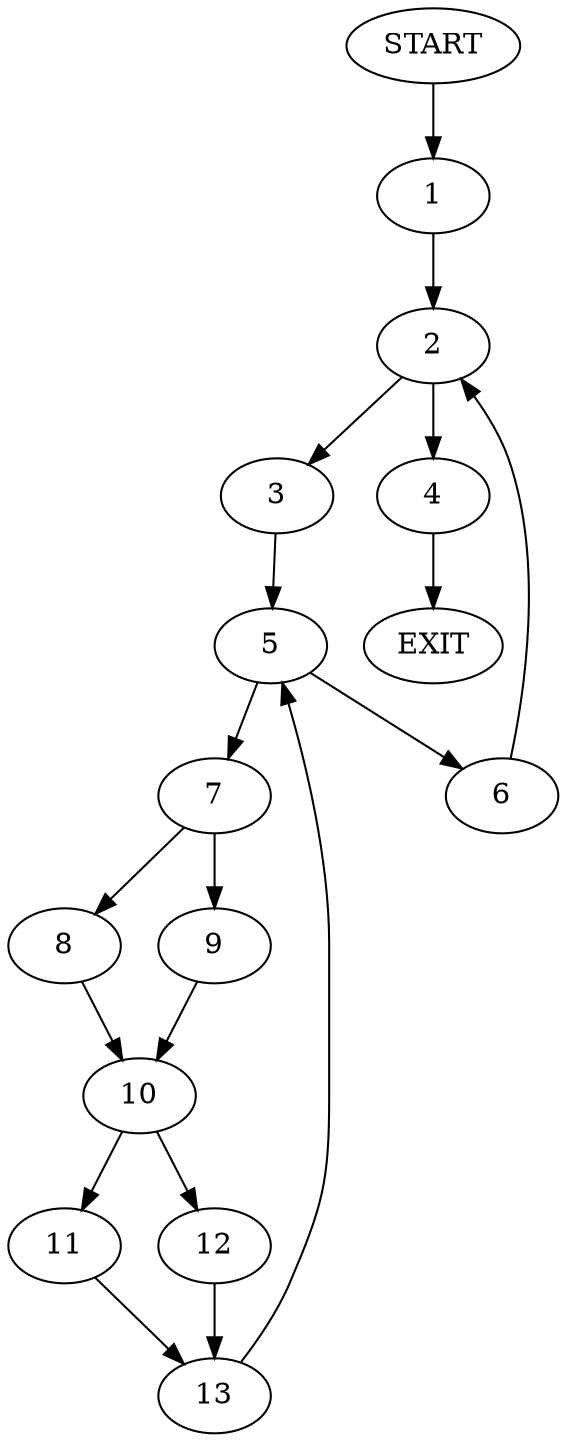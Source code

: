 digraph {
0 [label="START"]
14 [label="EXIT"]
0 -> 1
1 -> 2
2 -> 3
2 -> 4
3 -> 5
4 -> 14
5 -> 6
5 -> 7
7 -> 8
7 -> 9
6 -> 2
8 -> 10
9 -> 10
10 -> 11
10 -> 12
11 -> 13
12 -> 13
13 -> 5
}
